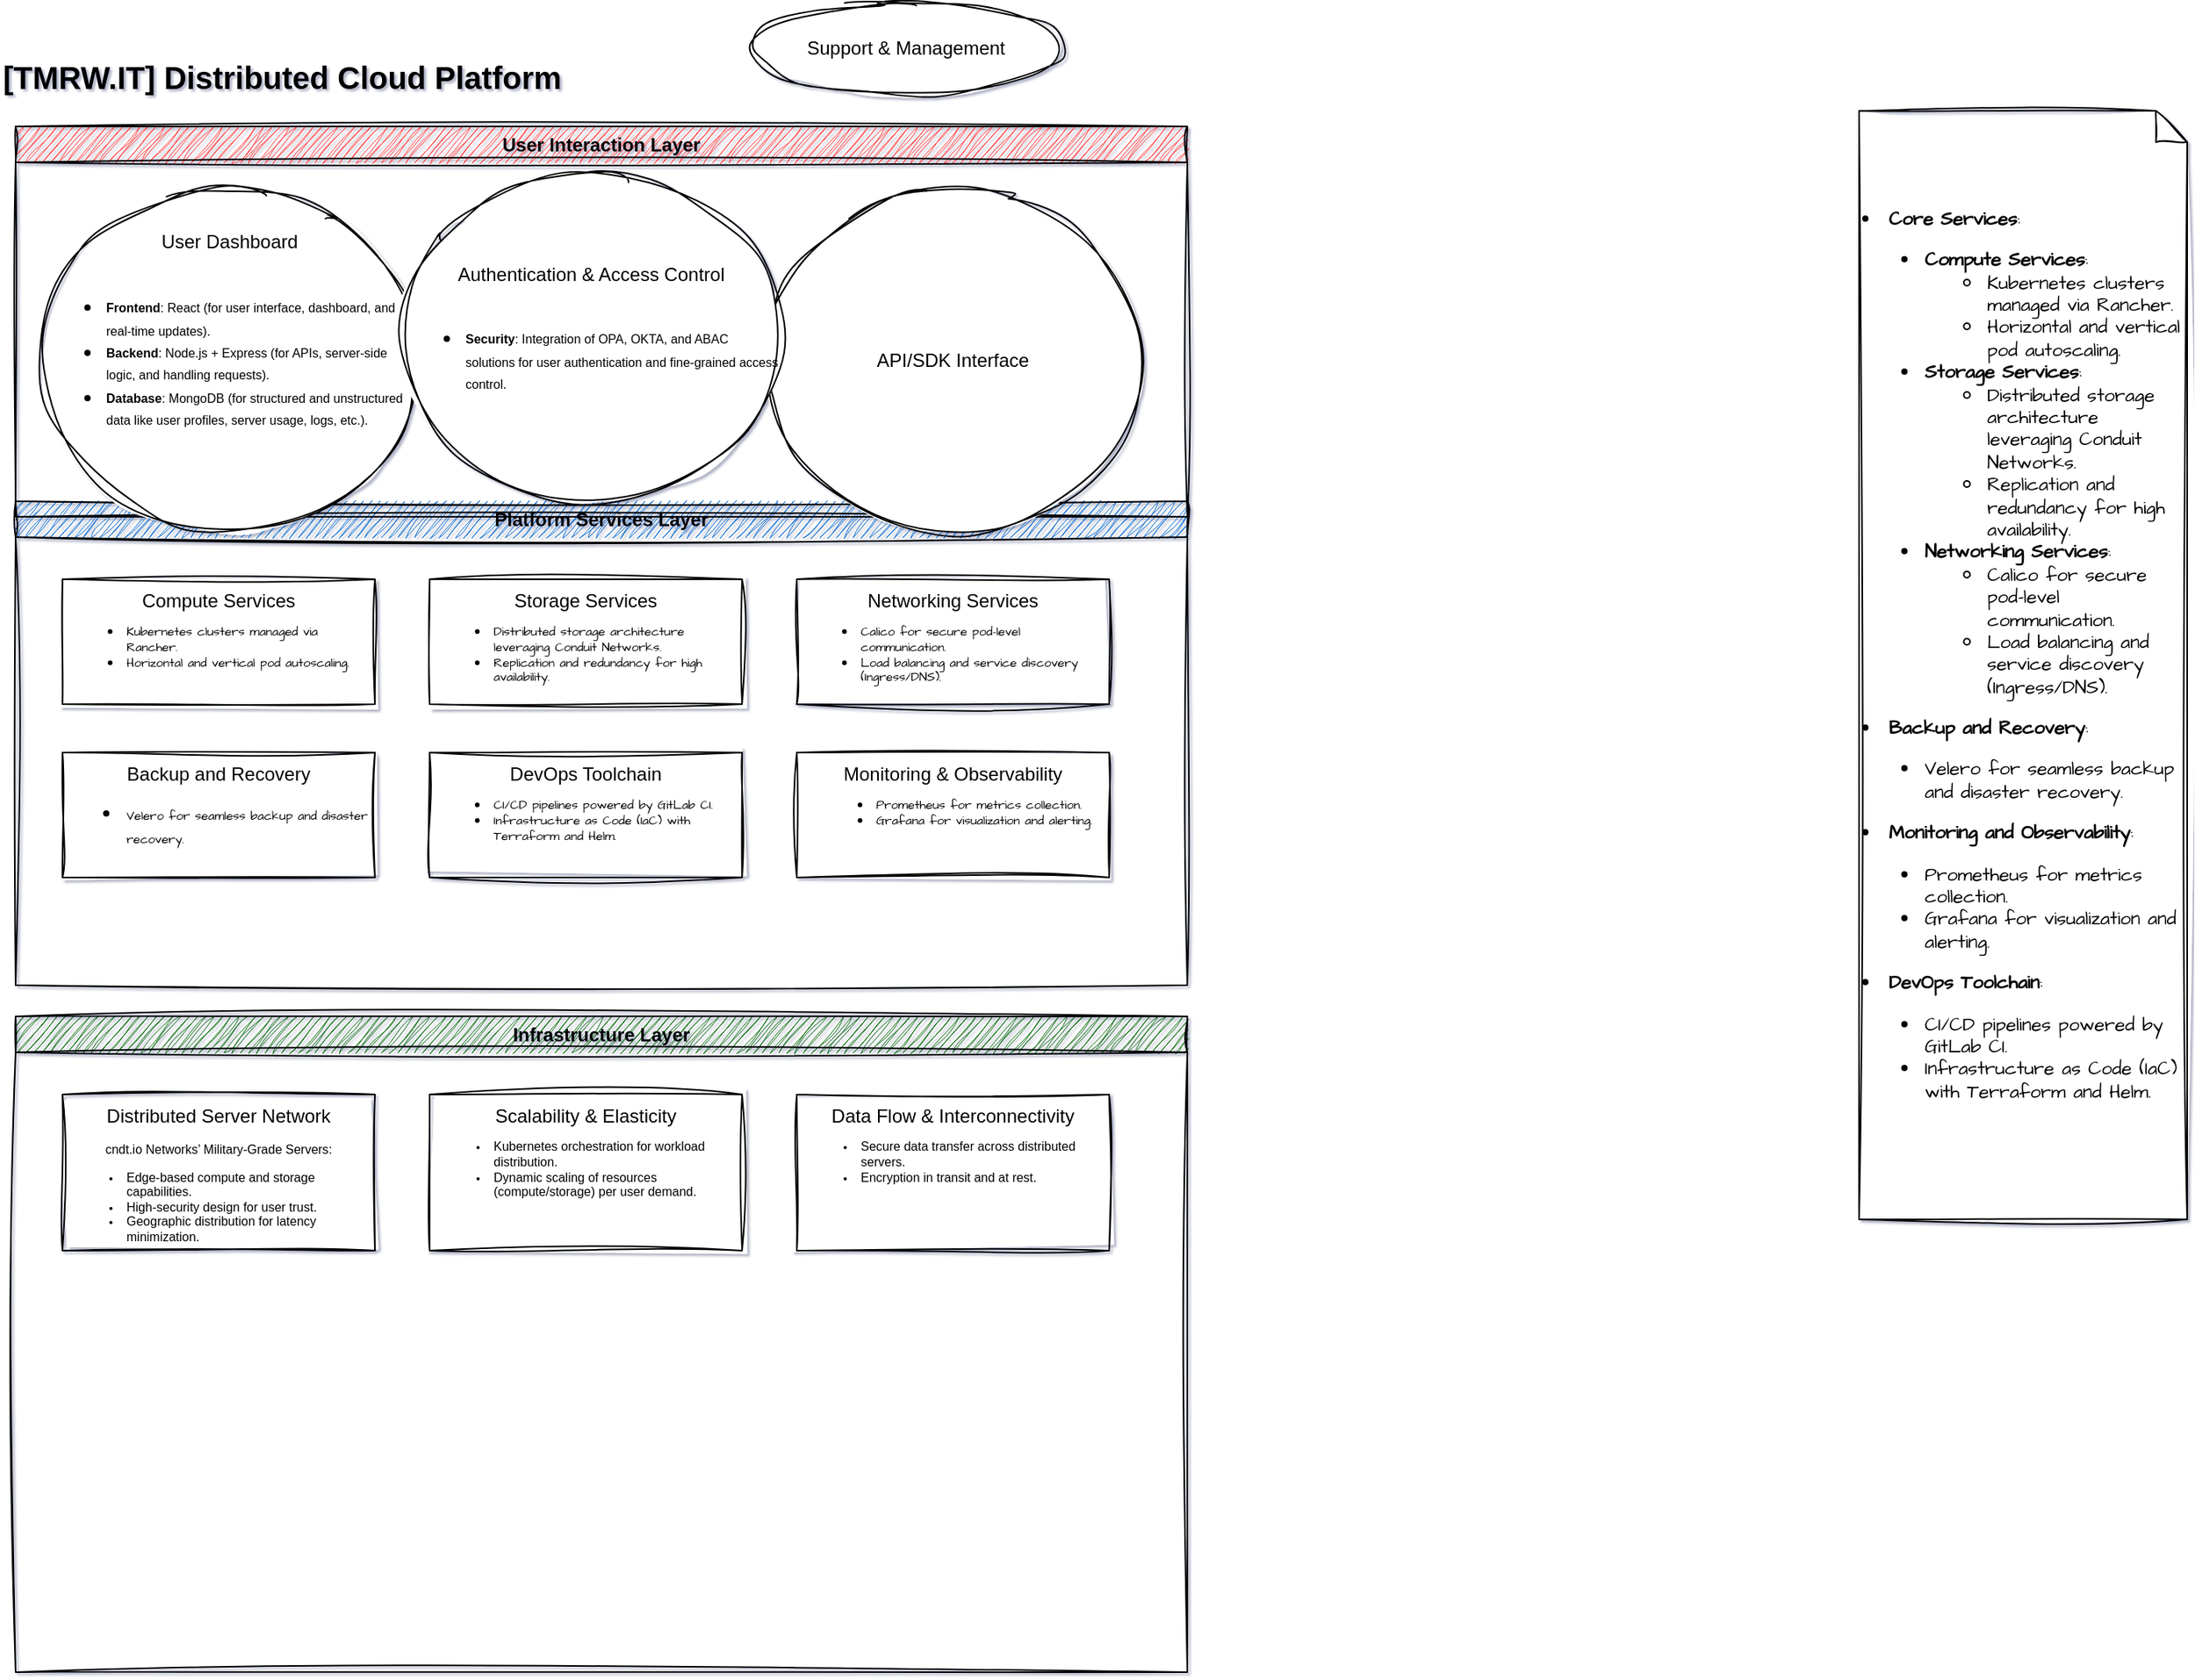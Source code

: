 <mxfile version="24.8.6">
  <diagram name="Page-1" id="wVMwYLyxr4PYHoP_r0zS">
    <mxGraphModel dx="1493" dy="2095" grid="1" gridSize="10" guides="1" tooltips="1" connect="1" arrows="1" fold="1" page="1" pageScale="1" pageWidth="850" pageHeight="1100" math="0" shadow="1">
      <root>
        <mxCell id="0" />
        <mxCell id="1" parent="0" />
        <mxCell id="title" value="[TMRW.IT] Distributed Cloud Platform" style="text;html=1;fontSize=20;fontStyle=1;sketch=1;curveFitting=1;jiggle=2;" parent="1" vertex="1">
          <mxGeometry x="40" y="10" width="400" height="30" as="geometry" />
        </mxCell>
        <mxCell id="platformLayer" value="Platform Services Layer" style="swimlane;whiteSpace=wrap;html=1;fillColor=#0066CC;sketch=1;curveFitting=1;jiggle=2;" parent="1" vertex="1">
          <mxGeometry x="50" y="300" width="750" height="310" as="geometry" />
        </mxCell>
        <mxCell id="compute" value="Compute Services&lt;div style=&quot;font-size: 8px;&quot;&gt;&lt;ul style=&quot;font-family: &amp;quot;Architects Daughter&amp;quot;; text-align: left;&quot;&gt;&lt;li&gt;Kubernetes clusters managed via Rancher.&lt;/li&gt;&lt;li&gt;Horizontal and vertical pod autoscaling.&lt;/li&gt;&lt;/ul&gt;&lt;/div&gt;" style="rectangle;whiteSpace=wrap;html=1;strokeColor=#000000;fillColor=#ffffff;sketch=1;curveFitting=1;jiggle=2;verticalAlign=top;" parent="platformLayer" vertex="1">
          <mxGeometry x="30" y="50" width="200" height="80" as="geometry" />
        </mxCell>
        <mxCell id="storage" value="Storage Services&lt;div style=&quot;font-size: 8px;&quot;&gt;&lt;ul style=&quot;font-family: &amp;quot;Architects Daughter&amp;quot;; text-align: left;&quot;&gt;&lt;li&gt;Distributed storage architecture leveraging Conduit Networks.&lt;/li&gt;&lt;li&gt;Replication and redundancy for high availability.&lt;/li&gt;&lt;/ul&gt;&lt;/div&gt;" style="rectangle;whiteSpace=wrap;html=1;strokeColor=#000000;fillColor=#ffffff;sketch=1;curveFitting=1;jiggle=2;verticalAlign=top;" parent="platformLayer" vertex="1">
          <mxGeometry x="265" y="50" width="200" height="80" as="geometry" />
        </mxCell>
        <mxCell id="networking" value="Networking Services&lt;div style=&quot;font-size: 8px;&quot;&gt;&lt;ul style=&quot;font-family: &amp;quot;Architects Daughter&amp;quot;; text-align: left;&quot;&gt;&lt;li&gt;Calico for secure pod-level communication.&lt;/li&gt;&lt;li&gt;Load balancing and service discovery (Ingress/DNS).&lt;/li&gt;&lt;/ul&gt;&lt;/div&gt;" style="rectangle;whiteSpace=wrap;html=1;strokeColor=#000000;fillColor=#ffffff;sketch=1;curveFitting=1;jiggle=2;verticalAlign=top;" parent="platformLayer" vertex="1">
          <mxGeometry x="500" y="50" width="200" height="80" as="geometry" />
        </mxCell>
        <mxCell id="monitoring" value="Monitoring &amp;amp; Observability&lt;div style=&quot;font-size: 8px;&quot;&gt;&lt;ul style=&quot;font-family: &amp;quot;Architects Daughter&amp;quot;; text-align: left;&quot;&gt;&lt;li&gt;Prometheus for metrics collection.&lt;/li&gt;&lt;li&gt;Grafana for visualization and alerting.&lt;/li&gt;&lt;/ul&gt;&lt;/div&gt;" style="rectangle;whiteSpace=wrap;html=1;strokeColor=#000000;fillColor=#ffffff;sketch=1;curveFitting=1;jiggle=2;verticalAlign=top;" parent="platformLayer" vertex="1">
          <mxGeometry x="500" y="161" width="200" height="80" as="geometry" />
        </mxCell>
        <mxCell id="devOps" value="DevOps Toolchain&lt;div style=&quot;font-size: 8px;&quot;&gt;&lt;ul style=&quot;font-family: &amp;quot;Architects Daughter&amp;quot;; text-align: left;&quot;&gt;&lt;li&gt;CI/CD pipelines powered by GitLab CI.&lt;/li&gt;&lt;li&gt;Infrastructure as Code (IaC) with Terraform and Helm.&lt;/li&gt;&lt;/ul&gt;&lt;/div&gt;" style="rectangle;whiteSpace=wrap;html=1;strokeColor=#000000;fillColor=#ffffff;sketch=1;curveFitting=1;jiggle=2;verticalAlign=top;" parent="platformLayer" vertex="1">
          <mxGeometry x="265" y="161" width="200" height="80" as="geometry" />
        </mxCell>
        <mxCell id="TKYElfM-atQ_MffcHc0V-9" value="Backup and Recovery&lt;div&gt;&lt;ul style=&quot;font-family: &amp;quot;Architects Daughter&amp;quot;; text-align: left;&quot;&gt;&lt;li&gt;&lt;font style=&quot;font-size: 8px;&quot;&gt;Velero for seamless backup and disaster recovery.&lt;/font&gt;&lt;/li&gt;&lt;/ul&gt;&lt;/div&gt;" style="rectangle;whiteSpace=wrap;html=1;strokeColor=#000000;fillColor=#ffffff;sketch=1;curveFitting=1;jiggle=2;verticalAlign=top;" vertex="1" parent="platformLayer">
          <mxGeometry x="30" y="161" width="200" height="80" as="geometry" />
        </mxCell>
        <mxCell id="userLayer" value="User Interaction Layer" style="swimlane;whiteSpace=wrap;html=1;fillColor=#FF3333;sketch=1;curveFitting=1;jiggle=2;" parent="1" vertex="1">
          <mxGeometry x="50" y="60" width="750" height="250" as="geometry" />
        </mxCell>
        <mxCell id="userDashboard" value="User Dashboard&lt;div&gt;&lt;br&gt;&lt;div style=&quot;text-align: left;&quot;&gt;&lt;ul&gt;&lt;li&gt;&lt;strong style=&quot;font-size: 8px; background-color: initial;&quot;&gt;Frontend&lt;/strong&gt;&lt;span style=&quot;font-size: 8px; background-color: initial;&quot;&gt;: React (for user interface, dashboard, and real-time updates).&lt;/span&gt;&lt;/li&gt;&lt;li&gt;&lt;strong style=&quot;font-size: 8px; background-color: initial;&quot;&gt;Backend&lt;/strong&gt;&lt;span style=&quot;font-size: 8px; background-color: initial;&quot;&gt;: Node.js + Express (for APIs, server-side logic, and handling requests).&lt;/span&gt;&lt;/li&gt;&lt;li&gt;&lt;strong style=&quot;background-color: initial; font-size: 8px;&quot;&gt;Database&lt;/strong&gt;&lt;span style=&quot;background-color: initial; font-size: 8px;&quot;&gt;: MongoDB (for structured and unstructured data like user profiles, server usage, logs, etc.).&lt;/span&gt;&lt;/li&gt;&lt;/ul&gt;&lt;/div&gt;&lt;div&gt;&lt;div style=&quot;font-size: 8px;&quot;&gt;&lt;ul&gt;&lt;br&gt;&lt;/ul&gt;&lt;br&gt;&lt;/div&gt;&lt;/div&gt;&lt;/div&gt;" style="ellipse;whiteSpace=wrap;html=1;strokeColor=#000000;fillColor=#FFFFFF;sketch=1;curveFitting=1;jiggle=2;fillStyle=solid;align=center;" parent="userLayer" vertex="1">
          <mxGeometry x="17" y="40" width="240" height="220" as="geometry" />
        </mxCell>
        <mxCell id="apiSdk" value="API/SDK Interface" style="ellipse;whiteSpace=wrap;html=1;strokeColor=#000000;fillColor=#FFFFFF;sketch=1;curveFitting=1;jiggle=2;fillStyle=solid;" parent="userLayer" vertex="1">
          <mxGeometry x="480" y="40" width="240" height="220" as="geometry" />
        </mxCell>
        <mxCell id="authAccess" value="Authentication &amp;amp; Access Control&lt;div&gt;&lt;span style=&quot;font-size: 8px; background-color: initial; font-weight: 600;&quot; class=&quot;notion-enable-hover&quot; data-token-index=&quot;0&quot;&gt;&lt;br&gt;&lt;/span&gt;&lt;/div&gt;&lt;div style=&quot;text-align: left;&quot;&gt;&lt;ul&gt;&lt;li&gt;&lt;span style=&quot;font-size: 8px; background-color: initial; font-weight: 600;&quot; class=&quot;notion-enable-hover&quot; data-token-index=&quot;0&quot;&gt;Security&lt;/span&gt;&lt;span style=&quot;font-size: 8px; background-color: initial;&quot;&gt;: Integration of OPA, OKTA, and ABAC solutions for user authentication and fine-grained access control.&lt;/span&gt;&lt;/li&gt;&lt;/ul&gt;&lt;/div&gt;" style="ellipse;whiteSpace=wrap;html=1;strokeColor=#000000;fillColor=#FFFFFF;sketch=1;curveFitting=1;jiggle=2;fillStyle=solid;align=center;" parent="userLayer" vertex="1">
          <mxGeometry x="247" y="30" width="243" height="210" as="geometry" />
        </mxCell>
        <mxCell id="infraLayer" value="Infrastructure Layer" style="swimlane;whiteSpace=wrap;html=1;fillColor=#006600;sketch=1;curveFitting=1;jiggle=2;" parent="1" vertex="1">
          <mxGeometry x="50" y="630" width="750" height="420" as="geometry" />
        </mxCell>
        <mxCell id="distributedServers" value="Distributed Server Network&lt;div style=&quot;font-size: 8px;&quot;&gt;&lt;span style=&quot;text-align: left; background-color: initial;&quot;&gt;&lt;br&gt;&lt;/span&gt;&lt;/div&gt;&lt;div style=&quot;font-size: 8px;&quot;&gt;&lt;span style=&quot;text-align: left; background-color: initial;&quot;&gt;cndt.io Networks’ Military-Grade Servers&lt;/span&gt;&lt;span style=&quot;text-align: left; background-color: initial;&quot;&gt;:&lt;/span&gt;&lt;div style=&quot;text-align: left; font-size: 8px;&quot;&gt;&lt;ul&gt;&lt;li&gt;&lt;span style=&quot;background-color: initial;&quot;&gt;Edge-based compute and storage capabilities.&lt;/span&gt;&lt;/li&gt;&lt;li&gt;&lt;span style=&quot;background-color: initial;&quot;&gt;High-security design for user trust.&lt;/span&gt;&lt;/li&gt;&lt;li&gt;&lt;span style=&quot;background-color: initial;&quot;&gt;Geographic distribution for latency minimization.&lt;/span&gt;&lt;/li&gt;&lt;/ul&gt;&lt;/div&gt;&lt;/div&gt;" style="rectangle;whiteSpace=wrap;html=1;strokeColor=#000000;fillColor=#ffffff;sketch=1;curveFitting=1;jiggle=2;verticalAlign=top;" parent="infraLayer" vertex="1">
          <mxGeometry x="30" y="50" width="200" height="100" as="geometry" />
        </mxCell>
        <mxCell id="scalability" value="Scalability &amp;amp; Elasticity&lt;div style=&quot;font-size: 8px;&quot;&gt;&lt;ul style=&quot;text-align: left;&quot;&gt;&lt;li&gt;&lt;span style=&quot;background-color: initial;&quot;&gt;Kubernetes orchestration for workload distribution.&lt;/span&gt;&lt;/li&gt;&lt;li&gt;&lt;span style=&quot;background-color: initial;&quot;&gt;Dynamic scaling of resources (compute/storage) per user demand.&lt;/span&gt;&lt;/li&gt;&lt;/ul&gt;&lt;/div&gt;" style="rectangle;whiteSpace=wrap;html=1;strokeColor=#000000;fillColor=#ffffff;sketch=1;curveFitting=1;jiggle=2;verticalAlign=top;" parent="infraLayer" vertex="1">
          <mxGeometry x="265" y="50" width="200" height="100" as="geometry" />
        </mxCell>
        <mxCell id="dataFlow" value="Data Flow &amp;amp; Interconnectivity&lt;div style=&quot;font-size: 8px;&quot;&gt;&lt;ul style=&quot;text-align: left;&quot;&gt;&lt;li&gt;&lt;span style=&quot;background-color: initial;&quot;&gt;Secure data transfer across distributed servers.&lt;/span&gt;&lt;/li&gt;&lt;li&gt;&lt;span style=&quot;background-color: initial;&quot;&gt;Encryption in transit and at rest.&lt;/span&gt;&lt;/li&gt;&lt;/ul&gt;&lt;/div&gt;" style="rectangle;whiteSpace=wrap;html=1;strokeColor=#000000;fillColor=#ffffff;sketch=1;curveFitting=1;jiggle=2;verticalAlign=top;" parent="infraLayer" vertex="1">
          <mxGeometry x="500" y="50" width="200" height="100" as="geometry" />
        </mxCell>
        <mxCell id="TKYElfM-atQ_MffcHc0V-8" value="&lt;li&gt;&lt;strong&gt;Core Services&lt;/strong&gt;:&lt;ul&gt;&lt;li&gt;&lt;strong&gt;Compute Services&lt;/strong&gt;:&lt;ul&gt;&lt;li&gt;Kubernetes clusters managed via Rancher.&lt;/li&gt;&lt;li&gt;Horizontal and vertical pod autoscaling.&lt;/li&gt;&lt;/ul&gt;&lt;/li&gt;&lt;li&gt;&lt;strong&gt;Storage Services&lt;/strong&gt;:&lt;ul&gt;&lt;li&gt;Distributed storage architecture leveraging Conduit Networks.&lt;/li&gt;&lt;li&gt;Replication and redundancy for high availability.&lt;/li&gt;&lt;/ul&gt;&lt;/li&gt;&lt;li&gt;&lt;strong&gt;Networking Services&lt;/strong&gt;:&lt;ul&gt;&lt;li&gt;Calico for secure pod-level communication.&lt;/li&gt;&lt;li&gt;Load balancing and service discovery (Ingress/DNS).&lt;/li&gt;&lt;/ul&gt;&lt;/li&gt;&lt;/ul&gt;&lt;/li&gt;&lt;li&gt;&lt;strong&gt;Backup and Recovery&lt;/strong&gt;:&lt;ul&gt;&lt;li&gt;Velero for seamless backup and disaster recovery.&lt;/li&gt;&lt;/ul&gt;&lt;/li&gt;&lt;li&gt;&lt;strong&gt;Monitoring and Observability&lt;/strong&gt;:&lt;ul&gt;&lt;li&gt;Prometheus for metrics collection.&lt;/li&gt;&lt;li&gt;Grafana for visualization and alerting.&lt;/li&gt;&lt;/ul&gt;&lt;/li&gt;&lt;li&gt;&lt;strong&gt;DevOps Toolchain&lt;/strong&gt;:&lt;ul&gt;&lt;li&gt;CI/CD pipelines powered by GitLab CI.&lt;/li&gt;&lt;li&gt;Infrastructure as Code (IaC) with Terraform and Helm.&lt;/li&gt;&lt;/ul&gt;&lt;/li&gt;" style="shape=note;size=20;whiteSpace=wrap;html=1;sketch=1;hachureGap=4;jiggle=2;curveFitting=1;fontFamily=Architects Daughter;fontSource=https%3A%2F%2Ffonts.googleapis.com%2Fcss%3Ffamily%3DArchitects%2BDaughter;align=left;" vertex="1" parent="1">
          <mxGeometry x="1230" y="50" width="210" height="710" as="geometry" />
        </mxCell>
        <mxCell id="supportMgmt" value="Support &amp; Management" style="ellipse;whiteSpace=wrap;html=1;strokeColor=#000000;fillColor=#FFFFFF;sketch=1;curveFitting=1;jiggle=2;fillStyle=solid;" parent="1" vertex="1">
          <mxGeometry x="520" y="-20" width="200" height="60" as="geometry" />
        </mxCell>
      </root>
    </mxGraphModel>
  </diagram>
</mxfile>
